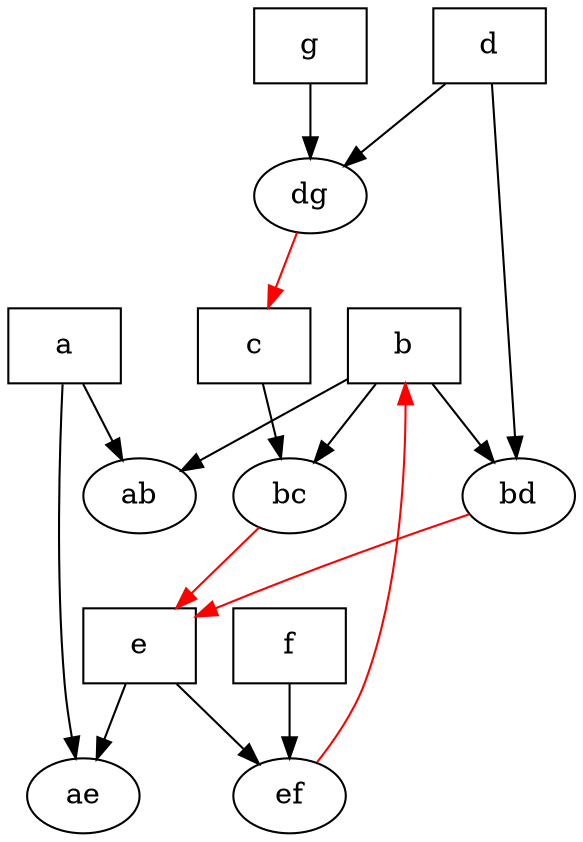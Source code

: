 digraph SIMPLE {
    subgraph {
        node[shape=box]
        a
        b
        c
        d
        e
        f
        g
    }

    a -> {ab ae}
    b -> {bc bd ab}
    c -> bc
    d -> {bd dg}
    e -> {ef ae}
    f -> ef
    g -> dg

    subgraph {
        edge[color=red]
        {bc bd} -> e
        {ef} -> b
        {dg} -> c
    }
}
